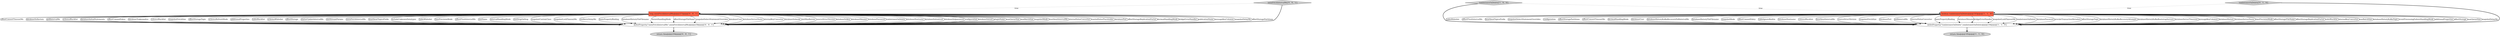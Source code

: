 digraph {
6 [style = filled, label = "long xminFetchIntervalMs@@@257@@@['0', '0', '1']", fillcolor = tomato, shape = box image = "AAA0AAABBB3BBB"];
0 [style = filled, label = "tombstonesOnDelete['1', '0', '0']", fillcolor = lightgray, shape = diamond image = "AAA0AAABBB1BBB"];
1 [style = filled, label = "return this@@@195@@@['1', '1', '0']", fillcolor = lightgray, shape = ellipse image = "AAA0AAABBB1BBB"];
2 [style = filled, label = "doSetProperty(\"tombstonesOnDelete\",tombstonesOnDelete)@@@194@@@['1', '1', '0']", fillcolor = white, shape = ellipse image = "AAA0AAABBB1BBB"];
7 [style = filled, label = "return this@@@259@@@['0', '0', '1']", fillcolor = lightgray, shape = ellipse image = "AAA0AAABBB3BBB"];
5 [style = filled, label = "xminFetchIntervalMs['0', '0', '1']", fillcolor = lightgray, shape = diamond image = "AAA0AAABBB3BBB"];
4 [style = filled, label = "tombstonesOnDelete['0', '1', '0']", fillcolor = lightgray, shape = diamond image = "AAA0AAABBB2BBB"];
8 [style = filled, label = "doSetProperty(\"xminFetchIntervalMs\",xminFetchIntervalMs)@@@258@@@['0', '0', '1']", fillcolor = white, shape = ellipse image = "AAA0AAABBB3BBB"];
3 [style = filled, label = "boolean tombstonesOnDelete@@@193@@@['1', '1', '0']", fillcolor = tomato, shape = box image = "AAA0AAABBB1BBB"];
6->8 [style = solid, label="offsetCommitTimeoutMs"];
3->2 [style = solid, label="tableWhitelist"];
3->2 [style = solid, label="offsetFlushIntervalMs"];
6->8 [style = solid, label="databaseSslfactory"];
6->8 [style = solid, label="pollIntervalMs"];
6->8 [style = solid, label="schemaBlacklist"];
3->2 [style = solid, label="heartbeatTopicsPrefix"];
6->8 [style = solid, label="databaseInitialStatements"];
6->8 [style = solid, label="offsetCommitPolicy"];
6->8 [style = solid, label="databaseTcpkeepalive"];
6->8 [style = solid, label="columnBlacklist"];
6->8 [style = solid, label="snapshotFetchSize"];
6->8 [style = solid, label="offsetStorageTopic"];
6->8 [style = solid, label="schemaRefreshMode"];
3->2 [style = solid, label="snapshotSelectStatementOverrides"];
3->2 [style = solid, label="configuration"];
6->8 [style = solid, label="additionalProperties"];
6->8 [style = solid, label="tableBlacklist"];
6->8 [style = solid, label="schemaWhitelist"];
6->8 [style = solid, label="offsetStorage"];
6->8 [style = solid, label="statusUpdateIntervalMs"];
3->2 [style = solid, label="offsetStoragePartitions"];
3->2 [style = solid, label="offsetCommitTimeoutMs"];
6->8 [style = solid, label="slotStreamParams"];
6->8 [style = solid, label="xminFetchIntervalMs"];
0->3 [style = dotted, label="true"];
6->8 [style = solid, label="heartbeatTopicsPrefix"];
3->2 [style = solid, label="decimalHandlingMode"];
6->8 [style = solid, label="includeUnknownDatatypes"];
6->8 [style = solid, label="tableWhitelist"];
6->8 [style = solid, label="timePrecisionMode"];
3->2 [style = solid, label="databaseUser"];
3->2 [style = solid, label="databaseHistoryKafkaRecoveryPollIntervalMs"];
6->8 [style = solid, label="offsetFlushIntervalMs"];
6->8 [style = solid, label="slotName"];
3->2 [style = solid, label="databaseHistoryFileFilename"];
6->8 [style = solid, label="intervalHandlingMode"];
6->8 [style = solid, label="slotDropOnStop"];
3->2 [style = solid, label="snapshotMode"];
3->2 [style = solid, label="offsetCommitPolicy"];
6->8 [style = solid, label="snapshotCustomClass"];
5->6 [style = dotted, label="true"];
3->2 [style = solid, label="tableIgnoreBuiltin"];
3->2 [style = solid, label="databaseHostname"];
4->2 [style = bold, label=""];
6->8 [style = solid, label="snapshotLockTimeoutMs"];
3->2 [style = solid, label="columnBlacklist"];
6->8 [style = solid, label="slotRetryDelayMs"];
3->2 [style = solid, label="heartbeatIntervalMs"];
3->2 [style = solid, label="sourceStructVersion"];
6->8 [style = solid, label="basicPropertyBinding"];
3->2 [style = solid, label="snapshotFetchSize"];
3->2 [style = solid, label="databasePort"];
6->8 [style = solid, label="databaseHistoryFileFilename"];
6->8 [style = solid, label="hstoreHandlingMode"];
6->8 [style = solid, label="offsetStorageFileName"];
6->8 [style = solid, label="snapshotSelectStatementOverrides"];
3->2 [style = solid, label="pollIntervalMs"];
6->8 [style = solid, label="databaseUser"];
6->8 [style = solid, label="databaseServerName"];
3->2 [style = solid, label="internalValueConverter"];
3->2 [style = solid, label="basicPropertyBinding"];
3->2 [style = solid, label="databaseDbname"];
6->8 [style = solid, label="internalKeyConverter"];
3->2 [style = solid, label="bridgeErrorHandler"];
3->2 [style = solid, label="snapshotLockTimeoutMs"];
3->2 [style = solid, label="tombstonesOnDelete"];
6->8 [style = solid, label="databaseSslmode"];
6->8 [style = solid, label="slotMaxRetries"];
2->1 [style = bold, label=""];
6->8 [style = solid, label="sourceStructVersion"];
3->2 [style = solid, label="databasePassword"];
6->8 [style = solid, label="databaseSslkey"];
3->2 [style = solid, label="provideTransactionMetadata"];
6->8 [style = solid, label="databaseDbname"];
6->8 [style = solid, label="databasePassword"];
4->3 [style = dotted, label="true"];
3->2 [style = solid, label="offsetStorageTopic"];
6->8 [style = solid, label="tombstonesOnDelete"];
3->2 [style = solid, label="databaseHistoryKafkaRecoveryAttempts"];
3->2 [style = solid, label="databaseHistoryKafkaBootstrapServers"];
3->2 [style = solid, label="databaseServerTimezone"];
3->2 [style = solid, label="messageKeyColumns"];
6->8 [style = solid, label="databaseHostname"];
6->8 [style = solid, label="databaseSslrootcert"];
3->2 [style = solid, label="databaseHistory"];
6->8 [style = solid, label="databaseSslpassword"];
3->2 [style = solid, label="databaseServerName"];
6->8 [style = solid, label="configuration"];
3->2 [style = solid, label="timePrecisionMode"];
6->8 [style = solid, label="databaseSslcert"];
6->8 [style = solid, label="pluginName"];
3->2 [style = solid, label="offsetStorageFileName"];
3->2 [style = solid, label="offsetStorageReplicationFactor"];
6->8 [style = solid, label="maxQueueSize"];
5->8 [style = bold, label=""];
6->8 [style = solid, label="maxBatchSize"];
6->8 [style = solid, label="snapshotMode"];
3->2 [style = solid, label="tableBlacklist"];
6->8 [style = solid, label="heartbeatIntervalMs"];
6->8 [style = solid, label="internalValueConverter"];
6->8 [style = solid, label="toastedValuePlaceholder"];
6->8 [style = solid, label="databasePort"];
0->2 [style = bold, label=""];
6->8 [style = solid, label="offsetStorageReplicationFactor"];
6->8 [style = solid, label="decimalHandlingMode"];
6->8 [style = solid, label="bridgeErrorHandler"];
8->7 [style = bold, label=""];
6->8 [style = solid, label="publicationName"];
6->8 [style = solid, label="messageKeyColumns"];
3->2 [style = solid, label="internalKeyConverter"];
3->2 [style = solid, label="maxBatchSize"];
3->2 [style = solid, label="databaseHistoryKafkaTopic"];
3->2 [style = solid, label="eventProcessingFailureHandlingMode"];
3->2 [style = solid, label="additionalProperties"];
3->2 [style = solid, label="offsetStorage"];
3->2 [style = solid, label="maxQueueSize"];
6->8 [style = solid, label="snapshotDelayMs"];
6->8 [style = solid, label="offsetStoragePartitions"];
3->2 [style = solid, label="snapshotDelayMs"];
}
